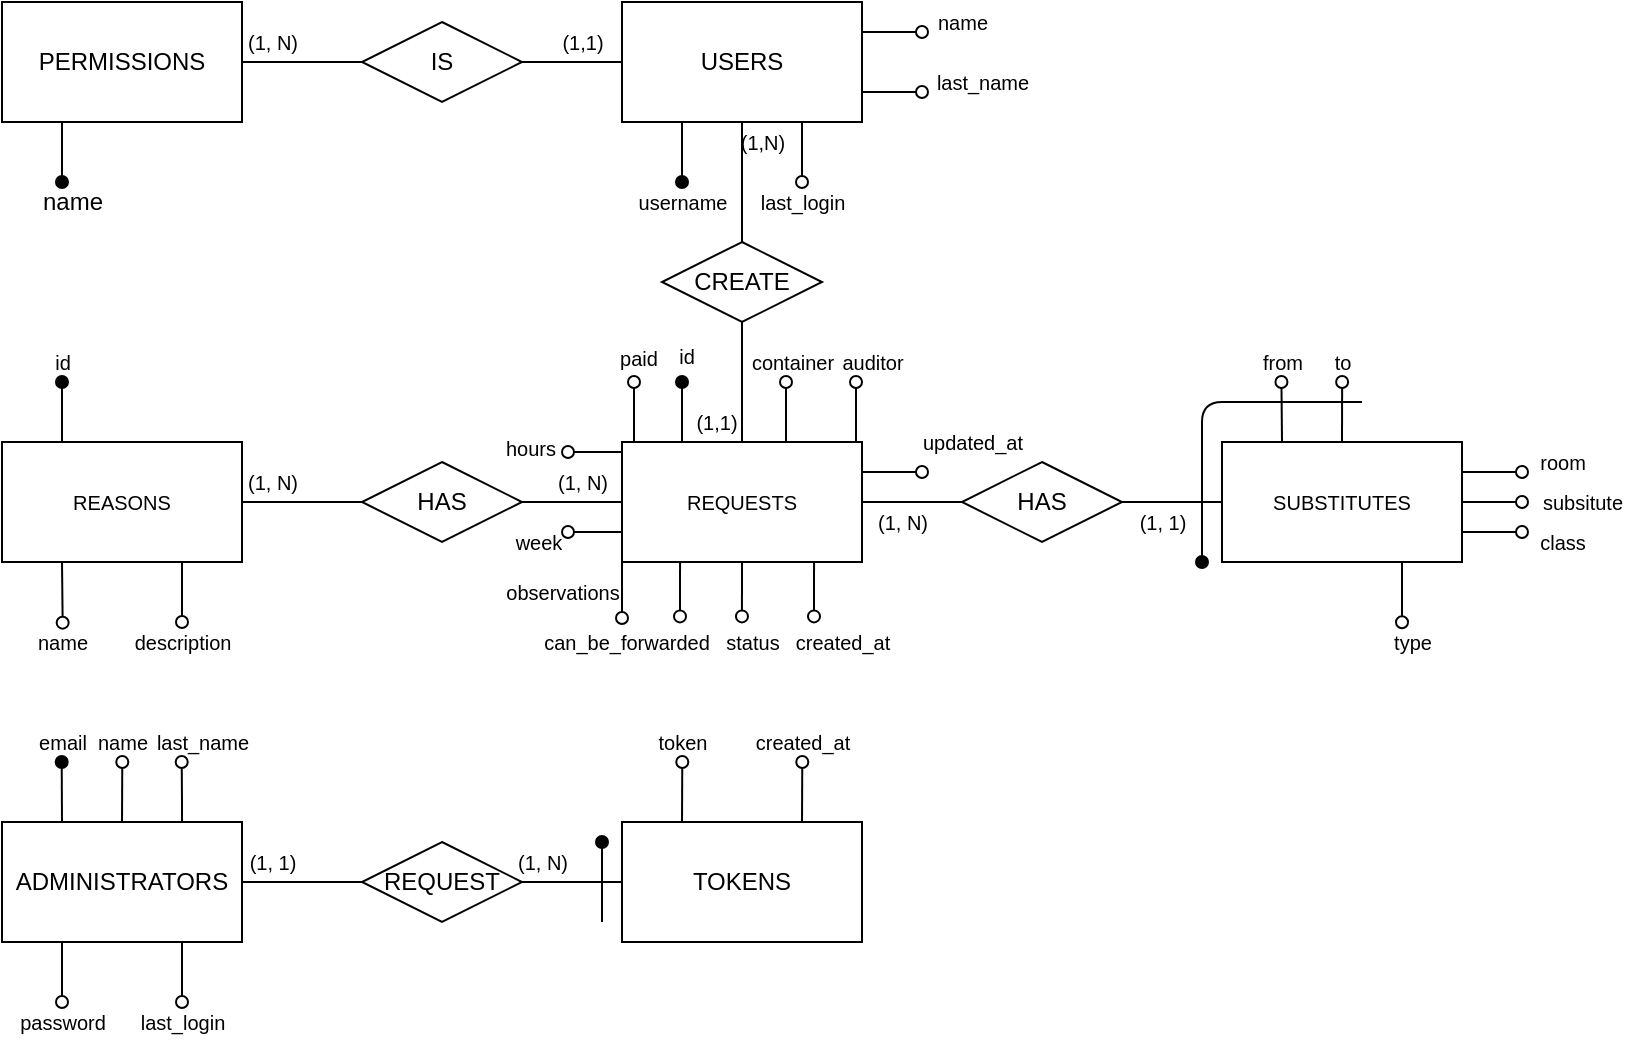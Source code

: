<mxfile version="12.8.8"><diagram id="F0zD39u9qbaQ_qyGqSvF" name="Page-1"><mxGraphModel dx="946" dy="619" grid="0" gridSize="10" guides="0" tooltips="1" connect="1" arrows="1" fold="1" page="1" pageScale="1" pageWidth="1169" pageHeight="827" math="0" shadow="0"><root><mxCell id="0"/><mxCell id="1" parent="0"/><mxCell id="wYc_YRxzZo78IRBXhw3u-2" style="edgeStyle=orthogonalEdgeStyle;rounded=0;orthogonalLoop=1;jettySize=auto;html=1;exitX=0.25;exitY=1;exitDx=0;exitDy=0;endArrow=oval;endFill=1;" parent="1" source="wYc_YRxzZo78IRBXhw3u-1" edge="1"><mxGeometry relative="1" as="geometry"><mxPoint x="50" y="110" as="targetPoint"/><Array as="points"><mxPoint x="50" y="110"/><mxPoint x="50" y="110"/></Array></mxGeometry></mxCell><mxCell id="wYc_YRxzZo78IRBXhw3u-6" style="edgeStyle=orthogonalEdgeStyle;rounded=0;orthogonalLoop=1;jettySize=auto;html=1;exitX=1;exitY=0.5;exitDx=0;exitDy=0;entryX=0;entryY=0.5;entryDx=0;entryDy=0;endArrow=none;endFill=0;" parent="1" source="wYc_YRxzZo78IRBXhw3u-1" target="wYc_YRxzZo78IRBXhw3u-5" edge="1"><mxGeometry relative="1" as="geometry"/></mxCell><mxCell id="wYc_YRxzZo78IRBXhw3u-1" value="PERMISSIONS" style="rounded=0;whiteSpace=wrap;html=1;" parent="1" vertex="1"><mxGeometry x="20" y="20" width="120" height="60" as="geometry"/></mxCell><mxCell id="wYc_YRxzZo78IRBXhw3u-3" value="name" style="text;html=1;align=center;verticalAlign=middle;resizable=0;points=[];autosize=1;" parent="1" vertex="1"><mxGeometry x="30" y="110" width="50" height="20" as="geometry"/></mxCell><mxCell id="wYc_YRxzZo78IRBXhw3u-10" style="edgeStyle=orthogonalEdgeStyle;rounded=0;orthogonalLoop=1;jettySize=auto;html=1;exitX=0.25;exitY=1;exitDx=0;exitDy=0;endArrow=oval;endFill=1;fontSize=10;" parent="1" source="wYc_YRxzZo78IRBXhw3u-4" edge="1"><mxGeometry relative="1" as="geometry"><mxPoint x="360" y="110" as="targetPoint"/></mxGeometry></mxCell><mxCell id="wYc_YRxzZo78IRBXhw3u-30" style="edgeStyle=orthogonalEdgeStyle;rounded=0;orthogonalLoop=1;jettySize=auto;html=1;exitX=0.75;exitY=1;exitDx=0;exitDy=0;endArrow=oval;endFill=0;fontSize=10;" parent="1" source="wYc_YRxzZo78IRBXhw3u-4" edge="1"><mxGeometry relative="1" as="geometry"><mxPoint x="420" y="110" as="targetPoint"/></mxGeometry></mxCell><mxCell id="wYc_YRxzZo78IRBXhw3u-101" style="edgeStyle=orthogonalEdgeStyle;rounded=0;orthogonalLoop=1;jettySize=auto;html=1;exitX=0.5;exitY=1;exitDx=0;exitDy=0;entryX=0.5;entryY=0;entryDx=0;entryDy=0;endArrow=none;endFill=0;fontSize=10;" parent="1" source="wYc_YRxzZo78IRBXhw3u-4" target="wYc_YRxzZo78IRBXhw3u-100" edge="1"><mxGeometry relative="1" as="geometry"/></mxCell><mxCell id="egJJuKz5NNVSEnA2za39-1" style="edgeStyle=orthogonalEdgeStyle;rounded=0;orthogonalLoop=1;jettySize=auto;html=1;exitX=1;exitY=0.25;exitDx=0;exitDy=0;endArrow=oval;endFill=0;" parent="1" source="wYc_YRxzZo78IRBXhw3u-4" edge="1"><mxGeometry relative="1" as="geometry"><mxPoint x="480" y="35" as="targetPoint"/></mxGeometry></mxCell><mxCell id="egJJuKz5NNVSEnA2za39-4" style="edgeStyle=orthogonalEdgeStyle;rounded=0;orthogonalLoop=1;jettySize=auto;html=1;exitX=1;exitY=0.75;exitDx=0;exitDy=0;endArrow=oval;endFill=0;fontSize=10;" parent="1" source="wYc_YRxzZo78IRBXhw3u-4" edge="1"><mxGeometry relative="1" as="geometry"><mxPoint x="480" y="65" as="targetPoint"/></mxGeometry></mxCell><mxCell id="wYc_YRxzZo78IRBXhw3u-4" value="USERS" style="rounded=0;whiteSpace=wrap;html=1;" parent="1" vertex="1"><mxGeometry x="330" y="20" width="120" height="60" as="geometry"/></mxCell><mxCell id="wYc_YRxzZo78IRBXhw3u-7" style="edgeStyle=orthogonalEdgeStyle;rounded=0;orthogonalLoop=1;jettySize=auto;html=1;exitX=1;exitY=0.5;exitDx=0;exitDy=0;entryX=0;entryY=0.5;entryDx=0;entryDy=0;endArrow=none;endFill=0;" parent="1" source="wYc_YRxzZo78IRBXhw3u-5" target="wYc_YRxzZo78IRBXhw3u-4" edge="1"><mxGeometry relative="1" as="geometry"/></mxCell><mxCell id="wYc_YRxzZo78IRBXhw3u-5" value="IS" style="rhombus;whiteSpace=wrap;html=1;" parent="1" vertex="1"><mxGeometry x="200" y="30" width="80" height="40" as="geometry"/></mxCell><mxCell id="wYc_YRxzZo78IRBXhw3u-8" value="(1, N)" style="text;html=1;align=center;verticalAlign=middle;resizable=0;points=[];autosize=1;fontSize=10;" parent="1" vertex="1"><mxGeometry x="135" y="30" width="40" height="20" as="geometry"/></mxCell><mxCell id="wYc_YRxzZo78IRBXhw3u-9" value="(1,1)" style="text;html=1;align=center;verticalAlign=middle;resizable=0;points=[];autosize=1;fontSize=10;" parent="1" vertex="1"><mxGeometry x="290" y="30" width="40" height="20" as="geometry"/></mxCell><mxCell id="wYc_YRxzZo78IRBXhw3u-11" value="username" style="text;html=1;align=center;verticalAlign=middle;resizable=0;points=[];autosize=1;fontSize=10;" parent="1" vertex="1"><mxGeometry x="330" y="110" width="60" height="20" as="geometry"/></mxCell><mxCell id="wYc_YRxzZo78IRBXhw3u-17" style="edgeStyle=orthogonalEdgeStyle;rounded=0;orthogonalLoop=1;jettySize=auto;html=1;exitX=0.25;exitY=0;exitDx=0;exitDy=0;endArrow=oval;endFill=1;fontSize=10;" parent="1" source="wYc_YRxzZo78IRBXhw3u-16" edge="1"><mxGeometry relative="1" as="geometry"><mxPoint x="49.857" y="400" as="targetPoint"/></mxGeometry></mxCell><mxCell id="wYc_YRxzZo78IRBXhw3u-19" style="edgeStyle=orthogonalEdgeStyle;rounded=0;orthogonalLoop=1;jettySize=auto;html=1;exitX=0.5;exitY=0;exitDx=0;exitDy=0;endArrow=oval;endFill=0;fontSize=10;" parent="1" source="wYc_YRxzZo78IRBXhw3u-16" edge="1"><mxGeometry relative="1" as="geometry"><mxPoint x="80.143" y="400" as="targetPoint"/></mxGeometry></mxCell><mxCell id="wYc_YRxzZo78IRBXhw3u-21" style="edgeStyle=orthogonalEdgeStyle;rounded=0;orthogonalLoop=1;jettySize=auto;html=1;exitX=0.75;exitY=0;exitDx=0;exitDy=0;endArrow=oval;endFill=0;fontSize=10;" parent="1" source="wYc_YRxzZo78IRBXhw3u-16" edge="1"><mxGeometry relative="1" as="geometry"><mxPoint x="109.857" y="400" as="targetPoint"/><Array as="points"><mxPoint x="110" y="420"/><mxPoint x="110" y="420"/></Array></mxGeometry></mxCell><mxCell id="wYc_YRxzZo78IRBXhw3u-23" style="edgeStyle=orthogonalEdgeStyle;rounded=0;orthogonalLoop=1;jettySize=auto;html=1;exitX=0.25;exitY=1;exitDx=0;exitDy=0;endArrow=oval;endFill=0;fontSize=10;" parent="1" source="wYc_YRxzZo78IRBXhw3u-16" edge="1"><mxGeometry relative="1" as="geometry"><mxPoint x="50" y="520" as="targetPoint"/></mxGeometry></mxCell><mxCell id="wYc_YRxzZo78IRBXhw3u-28" style="edgeStyle=orthogonalEdgeStyle;rounded=0;orthogonalLoop=1;jettySize=auto;html=1;exitX=0.75;exitY=1;exitDx=0;exitDy=0;endArrow=oval;endFill=0;fontSize=10;" parent="1" source="wYc_YRxzZo78IRBXhw3u-16" edge="1"><mxGeometry relative="1" as="geometry"><mxPoint x="110" y="520" as="targetPoint"/></mxGeometry></mxCell><mxCell id="wYc_YRxzZo78IRBXhw3u-33" style="edgeStyle=orthogonalEdgeStyle;rounded=0;orthogonalLoop=1;jettySize=auto;html=1;exitX=1;exitY=0.5;exitDx=0;exitDy=0;entryX=0;entryY=0.5;entryDx=0;entryDy=0;endArrow=none;endFill=0;fontSize=10;" parent="1" source="wYc_YRxzZo78IRBXhw3u-16" target="wYc_YRxzZo78IRBXhw3u-32" edge="1"><mxGeometry relative="1" as="geometry"/></mxCell><mxCell id="wYc_YRxzZo78IRBXhw3u-16" value="ADMINISTRATORS" style="rounded=0;whiteSpace=wrap;html=1;" parent="1" vertex="1"><mxGeometry x="20" y="430" width="120" height="60" as="geometry"/></mxCell><mxCell id="wYc_YRxzZo78IRBXhw3u-18" value="email" style="text;html=1;align=center;verticalAlign=middle;resizable=0;points=[];autosize=1;fontSize=10;" parent="1" vertex="1"><mxGeometry x="30" y="380" width="40" height="20" as="geometry"/></mxCell><mxCell id="wYc_YRxzZo78IRBXhw3u-20" value="name" style="text;html=1;align=center;verticalAlign=middle;resizable=0;points=[];autosize=1;fontSize=10;" parent="1" vertex="1"><mxGeometry x="60" y="380" width="40" height="20" as="geometry"/></mxCell><mxCell id="wYc_YRxzZo78IRBXhw3u-22" value="last_name" style="text;html=1;align=center;verticalAlign=middle;resizable=0;points=[];autosize=1;fontSize=10;" parent="1" vertex="1"><mxGeometry x="90" y="380" width="60" height="20" as="geometry"/></mxCell><mxCell id="wYc_YRxzZo78IRBXhw3u-24" value="password" style="text;html=1;align=center;verticalAlign=middle;resizable=0;points=[];autosize=1;fontSize=10;" parent="1" vertex="1"><mxGeometry x="20" y="520" width="60" height="20" as="geometry"/></mxCell><mxCell id="wYc_YRxzZo78IRBXhw3u-29" value="last_login" style="text;html=1;align=center;verticalAlign=middle;resizable=0;points=[];autosize=1;fontSize=10;" parent="1" vertex="1"><mxGeometry x="80" y="520" width="60" height="20" as="geometry"/></mxCell><mxCell id="wYc_YRxzZo78IRBXhw3u-31" value="last_login" style="text;html=1;align=center;verticalAlign=middle;resizable=0;points=[];autosize=1;fontSize=10;" parent="1" vertex="1"><mxGeometry x="390" y="110" width="60" height="20" as="geometry"/></mxCell><mxCell id="wYc_YRxzZo78IRBXhw3u-35" style="edgeStyle=orthogonalEdgeStyle;rounded=0;orthogonalLoop=1;jettySize=auto;html=1;exitX=1;exitY=0.5;exitDx=0;exitDy=0;entryX=0;entryY=0.5;entryDx=0;entryDy=0;endArrow=none;endFill=0;fontSize=10;" parent="1" source="wYc_YRxzZo78IRBXhw3u-32" target="wYc_YRxzZo78IRBXhw3u-34" edge="1"><mxGeometry relative="1" as="geometry"/></mxCell><mxCell id="wYc_YRxzZo78IRBXhw3u-32" value="REQUEST" style="rhombus;whiteSpace=wrap;html=1;" parent="1" vertex="1"><mxGeometry x="200" y="440" width="80" height="40" as="geometry"/></mxCell><mxCell id="wYc_YRxzZo78IRBXhw3u-39" style="edgeStyle=orthogonalEdgeStyle;rounded=0;orthogonalLoop=1;jettySize=auto;html=1;exitX=0.25;exitY=0;exitDx=0;exitDy=0;endArrow=oval;endFill=0;fontSize=10;" parent="1" source="wYc_YRxzZo78IRBXhw3u-34" edge="1"><mxGeometry relative="1" as="geometry"><mxPoint x="360.143" y="400" as="targetPoint"/></mxGeometry></mxCell><mxCell id="wYc_YRxzZo78IRBXhw3u-42" style="edgeStyle=orthogonalEdgeStyle;rounded=0;orthogonalLoop=1;jettySize=auto;html=1;exitX=0.75;exitY=0;exitDx=0;exitDy=0;endArrow=oval;endFill=0;fontSize=10;" parent="1" source="wYc_YRxzZo78IRBXhw3u-34" edge="1"><mxGeometry relative="1" as="geometry"><mxPoint x="420.143" y="400" as="targetPoint"/></mxGeometry></mxCell><mxCell id="wYc_YRxzZo78IRBXhw3u-34" value="TOKENS" style="rounded=0;whiteSpace=wrap;html=1;" parent="1" vertex="1"><mxGeometry x="330" y="430" width="120" height="60" as="geometry"/></mxCell><mxCell id="wYc_YRxzZo78IRBXhw3u-36" value="(1, 1)" style="text;html=1;align=center;verticalAlign=middle;resizable=0;points=[];autosize=1;fontSize=10;" parent="1" vertex="1"><mxGeometry x="135" y="440" width="40" height="20" as="geometry"/></mxCell><mxCell id="wYc_YRxzZo78IRBXhw3u-37" value="(1, N)" style="text;html=1;align=center;verticalAlign=middle;resizable=0;points=[];autosize=1;fontSize=10;" parent="1" vertex="1"><mxGeometry x="270" y="440" width="40" height="20" as="geometry"/></mxCell><mxCell id="wYc_YRxzZo78IRBXhw3u-38" value="" style="endArrow=oval;html=1;fontSize=10;endFill=1;" parent="1" edge="1"><mxGeometry width="50" height="50" relative="1" as="geometry"><mxPoint x="320" y="480" as="sourcePoint"/><mxPoint x="320" y="440" as="targetPoint"/></mxGeometry></mxCell><mxCell id="wYc_YRxzZo78IRBXhw3u-40" value="token" style="text;html=1;align=center;verticalAlign=middle;resizable=0;points=[];autosize=1;fontSize=10;" parent="1" vertex="1"><mxGeometry x="340" y="380" width="40" height="20" as="geometry"/></mxCell><mxCell id="wYc_YRxzZo78IRBXhw3u-43" value="created_at" style="text;html=1;align=center;verticalAlign=middle;resizable=0;points=[];autosize=1;fontSize=10;" parent="1" vertex="1"><mxGeometry x="390" y="380" width="60" height="20" as="geometry"/></mxCell><mxCell id="wYc_YRxzZo78IRBXhw3u-45" style="edgeStyle=orthogonalEdgeStyle;rounded=0;orthogonalLoop=1;jettySize=auto;html=1;exitX=0.25;exitY=1;exitDx=0;exitDy=0;endArrow=oval;endFill=0;fontSize=10;" parent="1" source="wYc_YRxzZo78IRBXhw3u-44" edge="1"><mxGeometry relative="1" as="geometry"><mxPoint x="50.333" y="330.333" as="targetPoint"/></mxGeometry></mxCell><mxCell id="wYc_YRxzZo78IRBXhw3u-47" style="edgeStyle=orthogonalEdgeStyle;rounded=0;orthogonalLoop=1;jettySize=auto;html=1;exitX=0.75;exitY=1;exitDx=0;exitDy=0;endArrow=oval;endFill=0;fontSize=10;" parent="1" source="wYc_YRxzZo78IRBXhw3u-44" edge="1"><mxGeometry relative="1" as="geometry"><mxPoint x="110" y="330" as="targetPoint"/></mxGeometry></mxCell><mxCell id="wYc_YRxzZo78IRBXhw3u-49" style="edgeStyle=orthogonalEdgeStyle;rounded=0;orthogonalLoop=1;jettySize=auto;html=1;exitX=0.25;exitY=0;exitDx=0;exitDy=0;endArrow=oval;endFill=1;fontSize=10;" parent="1" source="wYc_YRxzZo78IRBXhw3u-44" edge="1"><mxGeometry relative="1" as="geometry"><mxPoint x="50" y="210" as="targetPoint"/></mxGeometry></mxCell><mxCell id="wYc_YRxzZo78IRBXhw3u-55" style="edgeStyle=orthogonalEdgeStyle;rounded=0;orthogonalLoop=1;jettySize=auto;html=1;exitX=1;exitY=0.5;exitDx=0;exitDy=0;entryX=0;entryY=0.5;entryDx=0;entryDy=0;endArrow=none;endFill=0;fontSize=10;" parent="1" source="wYc_YRxzZo78IRBXhw3u-44" target="wYc_YRxzZo78IRBXhw3u-54" edge="1"><mxGeometry relative="1" as="geometry"/></mxCell><mxCell id="wYc_YRxzZo78IRBXhw3u-44" value="REASONS" style="rounded=0;whiteSpace=wrap;html=1;fontSize=10;" parent="1" vertex="1"><mxGeometry x="20" y="240" width="120" height="60" as="geometry"/></mxCell><mxCell id="wYc_YRxzZo78IRBXhw3u-46" value="name" style="text;html=1;align=center;verticalAlign=middle;resizable=0;points=[];autosize=1;fontSize=10;" parent="1" vertex="1"><mxGeometry x="30" y="330" width="40" height="20" as="geometry"/></mxCell><mxCell id="wYc_YRxzZo78IRBXhw3u-48" value="description" style="text;html=1;align=center;verticalAlign=middle;resizable=0;points=[];autosize=1;fontSize=10;" parent="1" vertex="1"><mxGeometry x="80" y="330" width="60" height="20" as="geometry"/></mxCell><mxCell id="wYc_YRxzZo78IRBXhw3u-50" value="id" style="text;html=1;align=center;verticalAlign=middle;resizable=0;points=[];autosize=1;fontSize=10;" parent="1" vertex="1"><mxGeometry x="40" y="190" width="20" height="20" as="geometry"/></mxCell><mxCell id="wYc_YRxzZo78IRBXhw3u-52" style="edgeStyle=orthogonalEdgeStyle;rounded=0;orthogonalLoop=1;jettySize=auto;html=1;exitX=0.25;exitY=0;exitDx=0;exitDy=0;endArrow=oval;endFill=1;fontSize=10;" parent="1" source="wYc_YRxzZo78IRBXhw3u-51" edge="1"><mxGeometry relative="1" as="geometry"><mxPoint x="360" y="210" as="targetPoint"/></mxGeometry></mxCell><mxCell id="wYc_YRxzZo78IRBXhw3u-91" style="edgeStyle=orthogonalEdgeStyle;rounded=0;orthogonalLoop=1;jettySize=auto;html=1;exitX=1;exitY=0.25;exitDx=0;exitDy=0;endArrow=oval;endFill=0;fontSize=10;" parent="1" source="wYc_YRxzZo78IRBXhw3u-51" edge="1"><mxGeometry relative="1" as="geometry"><mxPoint x="480" y="255" as="targetPoint"/></mxGeometry></mxCell><mxCell id="wYc_YRxzZo78IRBXhw3u-94" style="edgeStyle=orthogonalEdgeStyle;rounded=0;orthogonalLoop=1;jettySize=auto;html=1;exitX=1;exitY=0.5;exitDx=0;exitDy=0;entryX=0;entryY=0.5;entryDx=0;entryDy=0;endArrow=none;endFill=0;fontSize=10;" parent="1" source="wYc_YRxzZo78IRBXhw3u-51" target="wYc_YRxzZo78IRBXhw3u-93" edge="1"><mxGeometry relative="1" as="geometry"/></mxCell><mxCell id="RsdIjivjqPm2ZFFBvQZx-1" style="edgeStyle=orthogonalEdgeStyle;rounded=0;orthogonalLoop=1;jettySize=auto;html=1;exitX=0;exitY=0.75;exitDx=0;exitDy=0;endArrow=oval;endFill=0;" edge="1" parent="1" source="wYc_YRxzZo78IRBXhw3u-51"><mxGeometry relative="1" as="geometry"><mxPoint x="303" y="285" as="targetPoint"/></mxGeometry></mxCell><mxCell id="RsdIjivjqPm2ZFFBvQZx-6" style="edgeStyle=orthogonalEdgeStyle;rounded=0;orthogonalLoop=1;jettySize=auto;html=1;exitX=0;exitY=1;exitDx=0;exitDy=0;startArrow=none;startFill=0;endArrow=oval;endFill=0;" edge="1" parent="1" source="wYc_YRxzZo78IRBXhw3u-51"><mxGeometry relative="1" as="geometry"><mxPoint x="330" y="328" as="targetPoint"/></mxGeometry></mxCell><mxCell id="RsdIjivjqPm2ZFFBvQZx-7" style="edgeStyle=orthogonalEdgeStyle;rounded=0;orthogonalLoop=1;jettySize=auto;html=1;exitX=0.5;exitY=1;exitDx=0;exitDy=0;startArrow=none;startFill=0;endArrow=oval;endFill=0;" edge="1" parent="1" source="wYc_YRxzZo78IRBXhw3u-51"><mxGeometry relative="1" as="geometry"><mxPoint x="389.978" y="327.201" as="targetPoint"/></mxGeometry></mxCell><mxCell id="wYc_YRxzZo78IRBXhw3u-51" value="REQUESTS" style="rounded=0;whiteSpace=wrap;html=1;fontSize=10;" parent="1" vertex="1"><mxGeometry x="330" y="240" width="120" height="60" as="geometry"/></mxCell><mxCell id="wYc_YRxzZo78IRBXhw3u-53" value="id" style="text;html=1;align=center;verticalAlign=middle;resizable=0;points=[];autosize=1;fontSize=10;" parent="1" vertex="1"><mxGeometry x="352" y="187" width="20" height="20" as="geometry"/></mxCell><mxCell id="wYc_YRxzZo78IRBXhw3u-56" style="edgeStyle=orthogonalEdgeStyle;rounded=0;orthogonalLoop=1;jettySize=auto;html=1;exitX=1;exitY=0.5;exitDx=0;exitDy=0;entryX=0;entryY=0.5;entryDx=0;entryDy=0;endArrow=none;endFill=0;fontSize=10;" parent="1" source="wYc_YRxzZo78IRBXhw3u-54" target="wYc_YRxzZo78IRBXhw3u-51" edge="1"><mxGeometry relative="1" as="geometry"/></mxCell><mxCell id="wYc_YRxzZo78IRBXhw3u-54" value="HAS" style="rhombus;whiteSpace=wrap;html=1;" parent="1" vertex="1"><mxGeometry x="200" y="250" width="80" height="40" as="geometry"/></mxCell><mxCell id="wYc_YRxzZo78IRBXhw3u-57" value="(1, N)" style="text;html=1;align=center;verticalAlign=middle;resizable=0;points=[];autosize=1;fontSize=10;" parent="1" vertex="1"><mxGeometry x="135" y="250" width="40" height="20" as="geometry"/></mxCell><mxCell id="wYc_YRxzZo78IRBXhw3u-58" value="(1, N)" style="text;html=1;align=center;verticalAlign=middle;resizable=0;points=[];autosize=1;fontSize=10;" parent="1" vertex="1"><mxGeometry x="290" y="250" width="40" height="20" as="geometry"/></mxCell><mxCell id="wYc_YRxzZo78IRBXhw3u-60" style="edgeStyle=orthogonalEdgeStyle;rounded=0;orthogonalLoop=1;jettySize=auto;html=1;exitX=0.25;exitY=0;exitDx=0;exitDy=0;endArrow=oval;endFill=0;fontSize=10;" parent="1" source="wYc_YRxzZo78IRBXhw3u-59" edge="1"><mxGeometry relative="1" as="geometry"><mxPoint x="659.724" y="210" as="targetPoint"/></mxGeometry></mxCell><mxCell id="wYc_YRxzZo78IRBXhw3u-62" style="edgeStyle=orthogonalEdgeStyle;rounded=0;orthogonalLoop=1;jettySize=auto;html=1;exitX=0.5;exitY=0;exitDx=0;exitDy=0;endArrow=oval;endFill=0;fontSize=10;" parent="1" source="wYc_YRxzZo78IRBXhw3u-59" edge="1"><mxGeometry relative="1" as="geometry"><mxPoint x="690.069" y="210" as="targetPoint"/></mxGeometry></mxCell><mxCell id="wYc_YRxzZo78IRBXhw3u-72" style="edgeStyle=orthogonalEdgeStyle;rounded=0;orthogonalLoop=1;jettySize=auto;html=1;exitX=1;exitY=0.25;exitDx=0;exitDy=0;endArrow=oval;endFill=0;fontSize=10;" parent="1" source="wYc_YRxzZo78IRBXhw3u-59" edge="1"><mxGeometry relative="1" as="geometry"><mxPoint x="780" y="255" as="targetPoint"/></mxGeometry></mxCell><mxCell id="wYc_YRxzZo78IRBXhw3u-74" style="edgeStyle=orthogonalEdgeStyle;rounded=0;orthogonalLoop=1;jettySize=auto;html=1;exitX=1;exitY=0.75;exitDx=0;exitDy=0;endArrow=oval;endFill=0;fontSize=10;" parent="1" source="wYc_YRxzZo78IRBXhw3u-59" edge="1"><mxGeometry relative="1" as="geometry"><mxPoint x="780" y="285" as="targetPoint"/></mxGeometry></mxCell><mxCell id="wYc_YRxzZo78IRBXhw3u-77" style="edgeStyle=orthogonalEdgeStyle;rounded=0;orthogonalLoop=1;jettySize=auto;html=1;exitX=1;exitY=0.5;exitDx=0;exitDy=0;endArrow=oval;endFill=0;fontSize=10;" parent="1" source="wYc_YRxzZo78IRBXhw3u-59" edge="1"><mxGeometry relative="1" as="geometry"><mxPoint x="780" y="270" as="targetPoint"/></mxGeometry></mxCell><mxCell id="wYc_YRxzZo78IRBXhw3u-83" style="edgeStyle=orthogonalEdgeStyle;rounded=0;orthogonalLoop=1;jettySize=auto;html=1;exitX=0.75;exitY=1;exitDx=0;exitDy=0;endArrow=oval;endFill=0;fontSize=10;" parent="1" source="wYc_YRxzZo78IRBXhw3u-59" edge="1"><mxGeometry relative="1" as="geometry"><mxPoint x="720" y="330.116" as="targetPoint"/></mxGeometry></mxCell><mxCell id="wYc_YRxzZo78IRBXhw3u-59" value="SUBSTITUTES" style="rounded=0;whiteSpace=wrap;html=1;fontSize=10;" parent="1" vertex="1"><mxGeometry x="630" y="240" width="120" height="60" as="geometry"/></mxCell><mxCell id="wYc_YRxzZo78IRBXhw3u-61" value="from" style="text;html=1;align=center;verticalAlign=middle;resizable=0;points=[];autosize=1;fontSize=10;" parent="1" vertex="1"><mxGeometry x="640" y="190" width="40" height="20" as="geometry"/></mxCell><mxCell id="wYc_YRxzZo78IRBXhw3u-63" value="to" style="text;html=1;align=center;verticalAlign=middle;resizable=0;points=[];autosize=1;fontSize=10;" parent="1" vertex="1"><mxGeometry x="680" y="190" width="20" height="20" as="geometry"/></mxCell><mxCell id="wYc_YRxzZo78IRBXhw3u-67" value="container" style="text;html=1;align=center;verticalAlign=middle;resizable=0;points=[];autosize=1;fontSize=10;" parent="1" vertex="1"><mxGeometry x="385" y="190" width="60" height="20" as="geometry"/></mxCell><mxCell id="wYc_YRxzZo78IRBXhw3u-73" value="room" style="text;html=1;align=center;verticalAlign=middle;resizable=0;points=[];autosize=1;fontSize=10;" parent="1" vertex="1"><mxGeometry x="780" y="240" width="40" height="20" as="geometry"/></mxCell><mxCell id="wYc_YRxzZo78IRBXhw3u-79" value="subsitute" style="text;html=1;align=center;verticalAlign=middle;resizable=0;points=[];autosize=1;fontSize=10;" parent="1" vertex="1"><mxGeometry x="780" y="260" width="60" height="20" as="geometry"/></mxCell><mxCell id="wYc_YRxzZo78IRBXhw3u-80" value="class" style="text;html=1;align=center;verticalAlign=middle;resizable=0;points=[];autosize=1;fontSize=10;" parent="1" vertex="1"><mxGeometry x="780" y="280" width="40" height="20" as="geometry"/></mxCell><mxCell id="wYc_YRxzZo78IRBXhw3u-82" value="" style="endArrow=oval;html=1;fontSize=10;endFill=1;" parent="1" edge="1"><mxGeometry width="50" height="50" relative="1" as="geometry"><mxPoint x="700" y="220" as="sourcePoint"/><mxPoint x="620" y="300" as="targetPoint"/><Array as="points"><mxPoint x="620" y="220"/></Array></mxGeometry></mxCell><mxCell id="wYc_YRxzZo78IRBXhw3u-84" value="type" style="text;html=1;align=center;verticalAlign=middle;resizable=0;points=[];autosize=1;fontSize=10;" parent="1" vertex="1"><mxGeometry x="710" y="330" width="30" height="20" as="geometry"/></mxCell><mxCell id="wYc_YRxzZo78IRBXhw3u-87" value="observations" style="text;html=1;align=center;verticalAlign=middle;resizable=0;points=[];autosize=1;fontSize=10;" parent="1" vertex="1"><mxGeometry x="265" y="305" width="70" height="20" as="geometry"/></mxCell><mxCell id="wYc_YRxzZo78IRBXhw3u-89" value="created_at" style="text;html=1;align=center;verticalAlign=middle;resizable=0;points=[];autosize=1;fontSize=10;" parent="1" vertex="1"><mxGeometry x="410" y="330" width="60" height="20" as="geometry"/></mxCell><mxCell id="wYc_YRxzZo78IRBXhw3u-92" value="updated_at" style="text;html=1;align=center;verticalAlign=middle;resizable=0;points=[];autosize=1;fontSize=10;" parent="1" vertex="1"><mxGeometry x="470" y="230" width="70" height="20" as="geometry"/></mxCell><mxCell id="wYc_YRxzZo78IRBXhw3u-95" style="edgeStyle=orthogonalEdgeStyle;rounded=0;orthogonalLoop=1;jettySize=auto;html=1;exitX=1;exitY=0.5;exitDx=0;exitDy=0;entryX=0;entryY=0.5;entryDx=0;entryDy=0;endArrow=none;endFill=0;fontSize=10;" parent="1" source="wYc_YRxzZo78IRBXhw3u-93" target="wYc_YRxzZo78IRBXhw3u-59" edge="1"><mxGeometry relative="1" as="geometry"/></mxCell><mxCell id="wYc_YRxzZo78IRBXhw3u-93" value="HAS" style="rhombus;whiteSpace=wrap;html=1;" parent="1" vertex="1"><mxGeometry x="500" y="250" width="80" height="40" as="geometry"/></mxCell><mxCell id="wYc_YRxzZo78IRBXhw3u-96" value="(1, N)" style="text;html=1;align=center;verticalAlign=middle;resizable=0;points=[];autosize=1;fontSize=10;" parent="1" vertex="1"><mxGeometry x="450" y="270" width="40" height="20" as="geometry"/></mxCell><mxCell id="wYc_YRxzZo78IRBXhw3u-97" value="(1, 1)" style="text;html=1;align=center;verticalAlign=middle;resizable=0;points=[];autosize=1;fontSize=10;" parent="1" vertex="1"><mxGeometry x="580" y="270" width="40" height="20" as="geometry"/></mxCell><mxCell id="wYc_YRxzZo78IRBXhw3u-99" value="week" style="text;html=1;align=center;verticalAlign=middle;resizable=0;points=[];autosize=1;fontSize=10;" parent="1" vertex="1"><mxGeometry x="268" y="280" width="40" height="20" as="geometry"/></mxCell><mxCell id="wYc_YRxzZo78IRBXhw3u-102" style="edgeStyle=orthogonalEdgeStyle;rounded=0;orthogonalLoop=1;jettySize=auto;html=1;exitX=0.5;exitY=1;exitDx=0;exitDy=0;entryX=0.5;entryY=0;entryDx=0;entryDy=0;endArrow=none;endFill=0;fontSize=10;" parent="1" source="wYc_YRxzZo78IRBXhw3u-100" target="wYc_YRxzZo78IRBXhw3u-51" edge="1"><mxGeometry relative="1" as="geometry"/></mxCell><mxCell id="wYc_YRxzZo78IRBXhw3u-100" value="CREATE" style="rhombus;whiteSpace=wrap;html=1;" parent="1" vertex="1"><mxGeometry x="350" y="140" width="80" height="40" as="geometry"/></mxCell><mxCell id="wYc_YRxzZo78IRBXhw3u-103" value="(1,1)" style="text;html=1;align=center;verticalAlign=middle;resizable=0;points=[];autosize=1;fontSize=10;" parent="1" vertex="1"><mxGeometry x="357" y="220" width="40" height="20" as="geometry"/></mxCell><mxCell id="wYc_YRxzZo78IRBXhw3u-104" value="(1,N)" style="text;html=1;align=center;verticalAlign=middle;resizable=0;points=[];autosize=1;fontSize=10;" parent="1" vertex="1"><mxGeometry x="380" y="80" width="40" height="20" as="geometry"/></mxCell><mxCell id="6CBpFYNHKyGsPP0zJo9b-3" value="status" style="text;html=1;align=center;verticalAlign=middle;resizable=0;points=[];autosize=1;fontSize=10;" parent="1" vertex="1"><mxGeometry x="375" y="330" width="40" height="20" as="geometry"/></mxCell><mxCell id="egJJuKz5NNVSEnA2za39-2" value="name" style="text;html=1;align=center;verticalAlign=middle;resizable=0;points=[];autosize=1;fontSize=10;" parent="1" vertex="1"><mxGeometry x="480" y="20" width="40" height="20" as="geometry"/></mxCell><mxCell id="egJJuKz5NNVSEnA2za39-5" value="last_name" style="text;html=1;align=center;verticalAlign=middle;resizable=0;points=[];autosize=1;fontSize=10;" parent="1" vertex="1"><mxGeometry x="480" y="50" width="60" height="20" as="geometry"/></mxCell><mxCell id="zNYJ0o7BwYQtCd9yqnf3-4" value="auditor" style="text;html=1;align=center;verticalAlign=middle;resizable=0;points=[];autosize=1;fontSize=10;" parent="1" vertex="1"><mxGeometry x="434" y="192" width="41" height="16" as="geometry"/></mxCell><mxCell id="1OijnWj-0x1C57H-8eBu-3" style="edgeStyle=orthogonalEdgeStyle;rounded=0;orthogonalLoop=1;jettySize=auto;html=1;exitX=0.25;exitY=0;exitDx=0;exitDy=0;endArrow=oval;endFill=0;fontSize=10;" parent="1" edge="1"><mxGeometry relative="1" as="geometry"><mxPoint x="336" y="210" as="targetPoint"/><mxPoint x="336" y="240" as="sourcePoint"/></mxGeometry></mxCell><mxCell id="1OijnWj-0x1C57H-8eBu-4" value="paid" style="text;html=1;align=center;verticalAlign=middle;resizable=0;points=[];autosize=1;fontSize=10;" parent="1" vertex="1"><mxGeometry x="323" y="190" width="29" height="16" as="geometry"/></mxCell><mxCell id="1OijnWj-0x1C57H-8eBu-5" style="edgeStyle=orthogonalEdgeStyle;rounded=0;orthogonalLoop=1;jettySize=auto;html=1;exitX=0.25;exitY=0;exitDx=0;exitDy=0;endArrow=oval;endFill=0;fontSize=10;" parent="1" edge="1"><mxGeometry relative="1" as="geometry"><mxPoint x="412" y="210" as="targetPoint"/><mxPoint x="412" y="240" as="sourcePoint"/></mxGeometry></mxCell><mxCell id="1OijnWj-0x1C57H-8eBu-6" style="edgeStyle=orthogonalEdgeStyle;rounded=0;orthogonalLoop=1;jettySize=auto;html=1;exitX=0.25;exitY=0;exitDx=0;exitDy=0;endArrow=oval;endFill=0;fontSize=10;" parent="1" edge="1"><mxGeometry relative="1" as="geometry"><mxPoint x="447" y="210" as="targetPoint"/><mxPoint x="447" y="240" as="sourcePoint"/></mxGeometry></mxCell><mxCell id="1OijnWj-0x1C57H-8eBu-7" style="edgeStyle=orthogonalEdgeStyle;rounded=0;orthogonalLoop=1;jettySize=auto;html=1;exitX=0.25;exitY=0;exitDx=0;exitDy=0;endArrow=oval;endFill=0;fontSize=10;" parent="1" edge="1"><mxGeometry relative="1" as="geometry"><mxPoint x="303" y="245" as="targetPoint"/><mxPoint x="330" y="245" as="sourcePoint"/></mxGeometry></mxCell><mxCell id="1OijnWj-0x1C57H-8eBu-9" value="hours" style="text;html=1;align=center;verticalAlign=middle;resizable=0;points=[];autosize=1;fontSize=10;" parent="1" vertex="1"><mxGeometry x="266" y="235" width="35" height="16" as="geometry"/></mxCell><mxCell id="RsdIjivjqPm2ZFFBvQZx-8" style="edgeStyle=orthogonalEdgeStyle;rounded=0;orthogonalLoop=1;jettySize=auto;html=1;exitX=0.5;exitY=1;exitDx=0;exitDy=0;startArrow=none;startFill=0;endArrow=oval;endFill=0;" edge="1" parent="1"><mxGeometry relative="1" as="geometry"><mxPoint x="425.998" y="327.201" as="targetPoint"/><mxPoint x="426.02" y="300" as="sourcePoint"/></mxGeometry></mxCell><mxCell id="RsdIjivjqPm2ZFFBvQZx-9" style="edgeStyle=orthogonalEdgeStyle;rounded=0;orthogonalLoop=1;jettySize=auto;html=1;exitX=0.5;exitY=1;exitDx=0;exitDy=0;startArrow=none;startFill=0;endArrow=oval;endFill=0;" edge="1" parent="1"><mxGeometry relative="1" as="geometry"><mxPoint x="358.998" y="327.201" as="targetPoint"/><mxPoint x="359.02" y="300" as="sourcePoint"/></mxGeometry></mxCell><mxCell id="RsdIjivjqPm2ZFFBvQZx-10" value="can_be_forwarded" style="text;html=1;align=center;verticalAlign=middle;resizable=0;points=[];autosize=1;fontSize=10;" vertex="1" parent="1"><mxGeometry x="285" y="332" width="93" height="16" as="geometry"/></mxCell></root></mxGraphModel></diagram></mxfile>